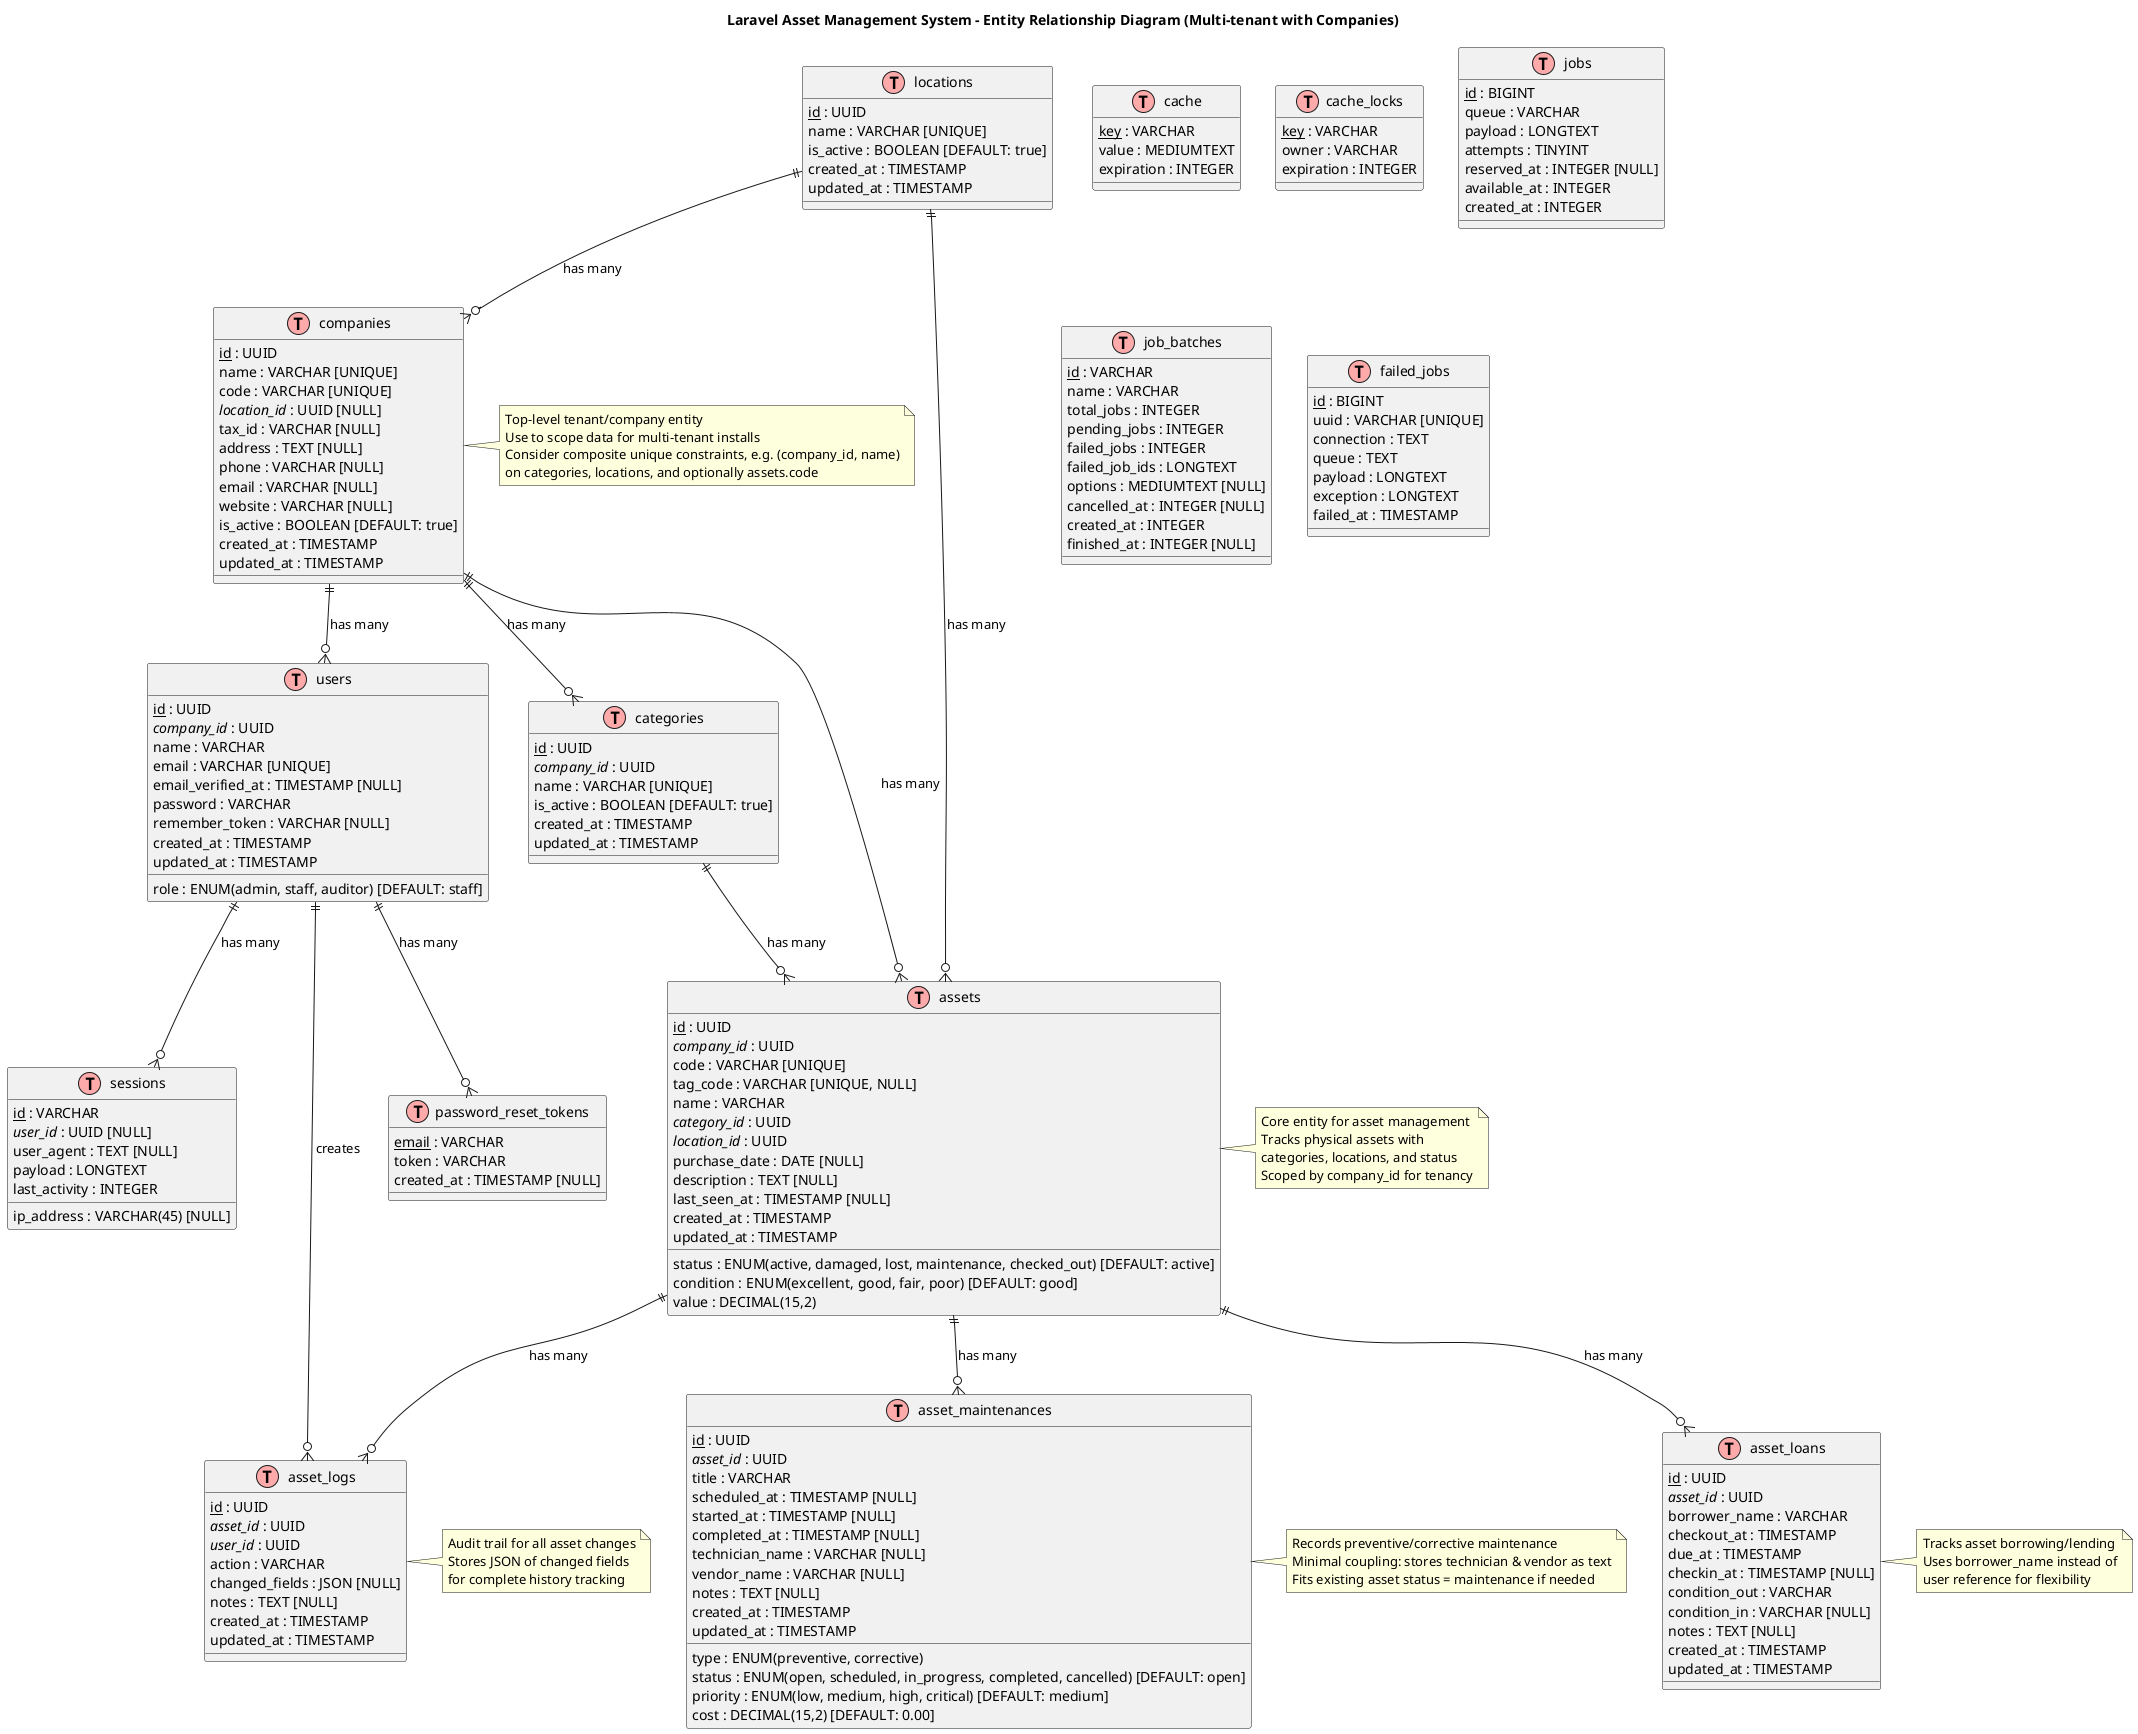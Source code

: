 @startuml
!define table(x) class x << (T,#FFAAAA) >>
!define pk(x) <u>x</u>
!define fk(x) <i>x</i>

title Laravel Asset Management System - Entity Relationship Diagram (Multi-tenant with Companies)

' ==========================
' Company / Tenant Table
' ==========================
table(companies) {
  pk(id) : UUID
  name : VARCHAR [UNIQUE]
  code : VARCHAR [UNIQUE]
  fk(location_id) : UUID [NULL]
  tax_id : VARCHAR [NULL]
  address : TEXT [NULL]
  phone : VARCHAR [NULL]
  email : VARCHAR [NULL]
  website : VARCHAR [NULL]
  is_active : BOOLEAN [DEFAULT: true]
  created_at : TIMESTAMP
  updated_at : TIMESTAMP
}

' ==========================
' Main Business Tables
' ==========================
table(users) {
  pk(id) : UUID
  fk(company_id) : UUID
  name : VARCHAR
  email : VARCHAR [UNIQUE]
  role : ENUM(admin, staff, auditor) [DEFAULT: staff]
  email_verified_at : TIMESTAMP [NULL]
  password : VARCHAR
  remember_token : VARCHAR [NULL]
  created_at : TIMESTAMP
  updated_at : TIMESTAMP
}

table(categories) {
  pk(id) : UUID
  fk(company_id) : UUID
  name : VARCHAR [UNIQUE]
  is_active : BOOLEAN [DEFAULT: true]
  created_at : TIMESTAMP
  updated_at : TIMESTAMP
}

table(locations) {
  pk(id) : UUID
  name : VARCHAR [UNIQUE]
  is_active : BOOLEAN [DEFAULT: true]
  created_at : TIMESTAMP
  updated_at : TIMESTAMP
}

table(assets) {
  pk(id) : UUID
  fk(company_id) : UUID
  code : VARCHAR [UNIQUE]
  tag_code : VARCHAR [UNIQUE, NULL]
  name : VARCHAR
  fk(category_id) : UUID
  fk(location_id) : UUID
  status : ENUM(active, damaged, lost, maintenance, checked_out) [DEFAULT: active]
  condition : ENUM(excellent, good, fair, poor) [DEFAULT: good]
  value : DECIMAL(15,2)
  purchase_date : DATE [NULL]
  description : TEXT [NULL]
  last_seen_at : TIMESTAMP [NULL]
  created_at : TIMESTAMP
  updated_at : TIMESTAMP
}

table(asset_logs) {
  pk(id) : UUID
  fk(asset_id) : UUID
  fk(user_id) : UUID
  action : VARCHAR
  changed_fields : JSON [NULL]
  notes : TEXT [NULL]
  created_at : TIMESTAMP
  updated_at : TIMESTAMP
}

table(asset_loans) {
  pk(id) : UUID
  fk(asset_id) : UUID
  borrower_name : VARCHAR
  checkout_at : TIMESTAMP
  due_at : TIMESTAMP
  checkin_at : TIMESTAMP [NULL]
  condition_out : VARCHAR
  condition_in : VARCHAR [NULL]
  notes : TEXT [NULL]
  created_at : TIMESTAMP
  updated_at : TIMESTAMP
}

table(asset_maintenances) {
  pk(id) : UUID
  fk(asset_id) : UUID
  title : VARCHAR
  type : ENUM(preventive, corrective)
  status : ENUM(open, scheduled, in_progress, completed, cancelled) [DEFAULT: open]
  priority : ENUM(low, medium, high, critical) [DEFAULT: medium]
  scheduled_at : TIMESTAMP [NULL]
  started_at : TIMESTAMP [NULL]
  completed_at : TIMESTAMP [NULL]
  cost : DECIMAL(15,2) [DEFAULT: 0.00]
  technician_name : VARCHAR [NULL]
  vendor_name : VARCHAR [NULL]
  notes : TEXT [NULL]
  created_at : TIMESTAMP
  updated_at : TIMESTAMP
}

' ==========================
' Laravel System Tables
' ==========================

table(password_reset_tokens) {
  pk(email) : VARCHAR
  token : VARCHAR
  created_at : TIMESTAMP [NULL]
}

 table(sessions) {
  pk(id) : VARCHAR
  fk(user_id) : UUID [NULL]
  ip_address : VARCHAR(45) [NULL]
  user_agent : TEXT [NULL]
  payload : LONGTEXT
  last_activity : INTEGER
}

 table(cache) {
  pk(key) : VARCHAR
  value : MEDIUMTEXT
  expiration : INTEGER
}

 table(cache_locks) {
  pk(key) : VARCHAR
  owner : VARCHAR
  expiration : INTEGER
}

 table(jobs) {
  pk(id) : BIGINT
  queue : VARCHAR
  payload : LONGTEXT
  attempts : TINYINT
  reserved_at : INTEGER [NULL]
  available_at : INTEGER
  created_at : INTEGER
}

 table(job_batches) {
  pk(id) : VARCHAR
  name : VARCHAR
  total_jobs : INTEGER
  pending_jobs : INTEGER
  failed_jobs : INTEGER
  failed_job_ids : LONGTEXT
  options : MEDIUMTEXT [NULL]
  cancelled_at : INTEGER [NULL]
  created_at : INTEGER
  finished_at : INTEGER [NULL]
}

 table(failed_jobs) {
  pk(id) : BIGINT
  uuid : VARCHAR [UNIQUE]
  connection : TEXT
  queue : TEXT
  payload : LONGTEXT
  exception : LONGTEXT
  failed_at : TIMESTAMP
}

' ==========================
' Relationships
' ==========================
companies ||--o{ users : "has many"
companies ||--o{ categories : "has many"
locations ||--o{ companies : "has many"
companies ||--o{ assets : "has many"

categories ||--o{ assets : "has many"
locations ||--o{ assets : "has many"
assets ||--o{ asset_logs : "has many"
assets ||--o{ asset_loans : "has many"
assets ||--o{ asset_maintenances : "has many"
users ||--o{ asset_logs : "creates"
users ||--o{ sessions : "has many"
users ||--o{ password_reset_tokens : "has many"

' ==========================
' Notes
' ==========================
note right of companies
  Top-level tenant/company entity
  Use to scope data for multi-tenant installs
  Consider composite unique constraints, e.g. (company_id, name)
  on categories, locations, and optionally assets.code
end note

note right of assets
  Core entity for asset management
  Tracks physical assets with
  categories, locations, and status
  Scoped by company_id for tenancy
end note

note right of asset_loans
  Tracks asset borrowing/lending
  Uses borrower_name instead of
  user reference for flexibility
end note

note right of asset_logs
  Audit trail for all asset changes
  Stores JSON of changed fields
  for complete history tracking
end note

note right of asset_maintenances
  Records preventive/corrective maintenance
  Minimal coupling: stores technician & vendor as text
  Fits existing asset status = maintenance if needed
end note
@enduml
